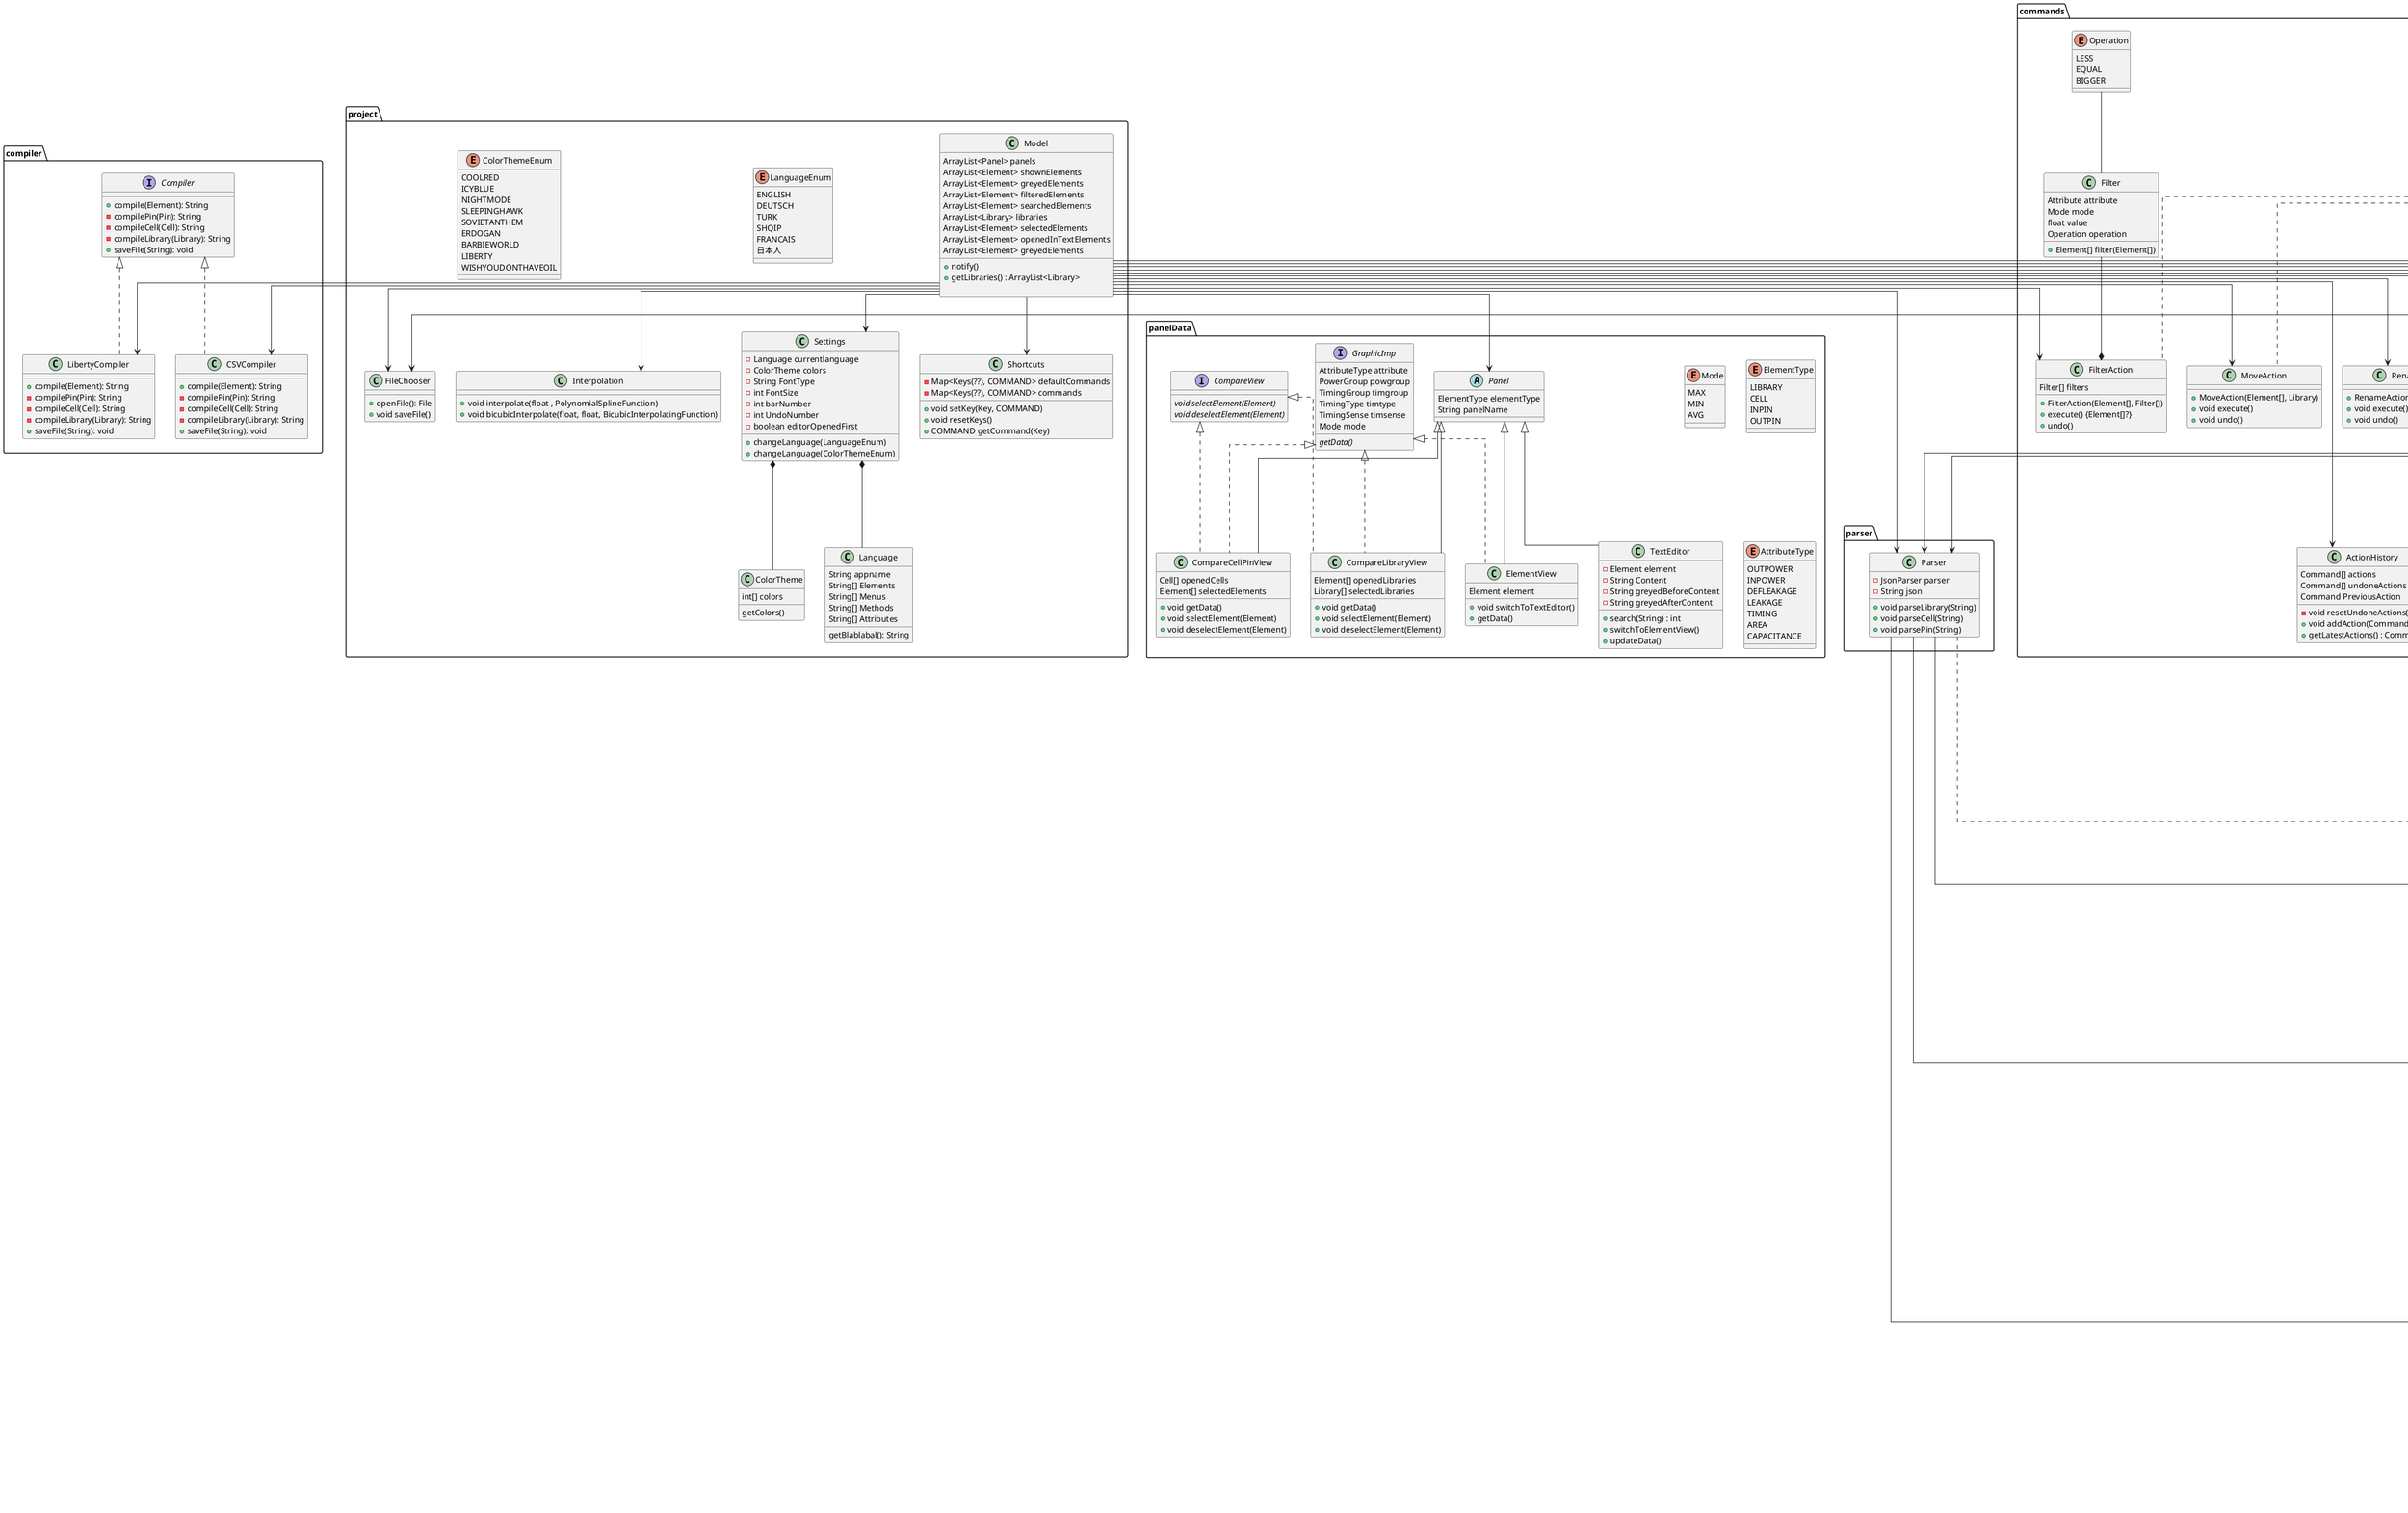 @startuml Hallo
skinparam linetype ortho
!startsub DIAGRAM
package panelData{
    enum Mode{
        MAX
        MIN
        AVG
    }
    enum ElementType {
        LIBRARY
        CELL
        INPIN
        OUTPIN
    }
    enum AttributeType{
        OUTPOWER
        INPOWER
        DEFLEAKAGE
        LEAKAGE
        TIMING
        AREA
        CAPACITANCE
    }
    abstract class Panel{
        ElementType elementType
        String panelName
    }
    class TextEditor extends Panel{
        - Element element
        - String Content
        - String greyedBeforeContent
        - String greyedAfterContent
        __
        + search(String) : int
        + switchToElementView()
        + updateData()
    }
    interface GraphicImp{
        AttributeType attribute
        PowerGroup powgroup
        TimingGroup timgroup
        TimingType timtype
        TimingSense timsense
        Mode mode
        __
        {abstract} getData()
    }
    interface CompareView{
        __
        {abstract} void selectElement(Element)
        {abstract} void deselectElement(Element)
    }
    class CompareLibraryView extends Panel implements GraphicImp, CompareView{
        Element[] openedLibraries
        Library[] selectedLibraries
        __
        + void getData()
        + void selectElement(Element)
        + void deselectElement(Element)
    }
    class CompareCellPinView extends Panel implements GraphicImp, CompareView{
        Cell[] openedCells
        Element[] selectedElements
        __
        + void getData()
        + void selectElement(Element)
        + void deselectElement(Element)
    }
    class ElementView extends Panel implements GraphicImp{
        Element element
        __
        + void switchToTextEditor()
        + getData()
    }
}
/' package panelData{
        enum Mode{
            MAX
            MIN
            AVG
        }
        enum ElementType {
            LIBRARY
            CELL
            INPIN
            OUTPIN
        }
        enum AttributeType{
            OUTPOWER
            INPOWER
            DEFLEAKAGE
            LEAKAGE
            TIMING
            AREA
            CAPACITANCE
        }
        abstract class Panel{
            ElementType elementType
            String panelName
        }
        class TextEditor extends Panel{
            - Element element
            - String Content
            - String greyedBeforeContent
            - String greyedAfterContent
            __
            + search(String) : int
            + switchToElementView()
            + updateData()
        }
        interface GraphicImp{
            AttributeType attribute
            PowerGroup powgroup
            TimingGroup timgroup
            TimingType timtype
            TimingSense timsense
            Mode mode
            __
            {abstract} getData()
        }
        interface CompareView{
            __
            {abstract} void selectElement(Element)
            {abstract} void deselectElement(Element)
        }
        class CompareLibraryView extends Panel implements GraphicImp, CompareView{
            Element[] openedLibraries
            Library[] selectedLibraries
            __
            + void getData()
            + void selectElement(Element)
            + void deselectElement(Element)
        }
        class CompareCellPinView extends Panel implements GraphicImp, CompareView{
            Cell[] openedCells
            Element[] selectedElements
            __
            + void getData()
            + void selectElement(Element)
            + void deselectElement(Element)
        }
        class ElementView extends Panel implements GraphicImp{
            Element element
            __
            + void switchToTextEditor()
            + getData()
        }
    }'/
package element{
    class Stat {
        -float min 
        -float max
        -float avg
        -float median
    }
    package attribute {
        abstract class Attribute{ 
            __
            # void calculate()
            + void scale(int)
        }
        enum TimingSense {
        POSITIVE
        NEGATIVE
        NON
        }
        enum TimingType {
        COMBINATIONAL
        COMBRISE
        COMBFALL
        TSDISABLE
        TSENABLE
        TSDISABLERISE
        TSDISABLEFALL
        TSENABLERISE
        TSENABLEFALL
        }
        enum TimingGroup {
        CELLRISE
        CELLFALL
        FALLTRANSITION
        RISETRANSITION
        }
        enum PowerGroup {
        RISEPOWER
        FALLPOWER
        POWER
        }
        class Timing implements Attribute {
            -TimingSense timsense
            -TimingType timtype
            -TimingGroup timgroup
            -float[][] values
            -InputPin relatedPin
            -Stat stats
            __
            + void calculate()
        }
        class InputPower implements Attribute {
            -PowerGroup powgroup
            -float[] values
            -Stat stats
            __
            + void calculate()
        }
        class OutputPower implements Attribute {
            -PowerGroup powgroup 
            -float[][] values
            -InputPin relatedPin
            -Stat stats
            __
            + void calculate()
        }
        class Leakage implements Attribute {
            float[] values
            -Stat stats
            __
            + void calculate()
        }
    }
    abstract class Element{
        - String name
        __
        + {abstract} void calculate()
        + getName() : String
        + {static} compare(Element, Element) : int
    }
    
    class Library{
        - List<TimingSense> availableTimSen
        - List<TimingGroup> availableTimGr
        - List<TimingType> availableTimType
        - List<PowerGroup> availableOutputPower
        - List<PowerGroup> availableInputPower
        - float[] index1
        - float[] index2
        - String path
        - String[] fileData
        - Cell[] cells
        - float averageDefaultLeakage
        - Map<Sense<Group<Type, Stat>>> timingStat
        - Map<Group, Stat> inPowerStat
        - Map<Group, Stat> outPowerStat
        __
        + void calculateLeakage()
        + void calculateInPow()
        + void calculateOutPow()
        + void calculateTiming()
        + getPath() : String
        + void setPath(String)
    }
    class Cell{
        - List<TimingSense> availableTimSen
        - List<TimingGroup> availableTimGr
        - List<TimingType> availableTimType
        - List<PowerGroup> availableOutputPower
        - List<PowerGroup> availableInputPower
        - Library parentLibrary
        - InputPin[] inPins
        - OutputPin[] outPins
        - Leakage[] leakages
        - Map<Sense<Group<Type, Stat>>> timingStat
        - Map<Group, Stat> inPowerStat
        - Map<Group, Stat> outPowerStat
        __
        + void calculateLeakage()
        + void calculateInPow()
        + void calculateOutPow()
        + void calculateTiming()
        + getName() : String
        + void setName(String)
        
    }
    abstract class Pin{
        - Cell parentCell
        - float capacitance
        - List<PowerGroup> availablePower
        __
        + getName() : String
        + void setName(String)
        
    }
    class InputPin{
        - InputPower[] inputPowers
        __
        + void calculatePower()
    }
    class OutputPin{
        - List<TimingSense> availableTimSen
        - List<TimingGroup> availableTimGr
        - List<TimingType> availableTimType
        - OutputPower[] outputPowers
        - Timing[] timings
        __
        + void calculatePower()
        + void calculateTiming()
    }
}


package exceptions{
    interface Exception
    class InvalidComparisonException
    class InvalidFileFormatException
    class ExceedingFileSizeException
}
package commands{
    interface Command{
        __
        # void execute()
        # void undo()
    }
    class ActionHistory{
        Command[] actions
        Command[] undoneActions
        Command PreviousAction
        __
        - void resetUndoneActions()
        + void addAction(Command)
        + getLatestActions() : Command
    }
    class CreateLibrary implements Command{
        __
        + CreateLibrary(String)
        + void execute()
        + void undo()
    }
    class Scale implements Command{
        __
        + Scale(Attribute, float)
        + void execute()
        + void undo()
    }
    class ElementSearchAction implements Command{
        __
        + SearchAction(String, Element[])
        + execute() {Element[]???}
        + undo()
    }
    class EditorSearchAction implements Command{
        __
        + SearchAction(String, String)
        + execute() 
        + undo()
    }
    class FilterAction implements Command{
        Filter[] filters
        __
        + FilterAction(Element[], Filter[])
        + execute() {Element[]?}
        + undo()
    }
    class TextEdit implements Command{
        __
        + TextEdit (String, Element)
        + void execute()
        + void undo()
    }
    class UndoAction implements Command{
        __
        + UndoAction()
        + void execute()
        + coid undo()
    }
    class MergeAction implements Command{
        __
        + MergeAction(Library[])
        + void execute()
        + void undo ()
    }
    class DeleteAction implements Command{
        __
        + DeleteAction(Cell)
        + void execute()
        + void undo()
    }
    class RemoveAction implements Command{
        __
        + RemoveAction(Library)
        + void execute()
        + void undo()
    }
    class MoveAction implements Command{
        __
        + MoveAction(Element[], Library)
        + void execute()
        + void undo()
    }
    class RenameAction implements Command{
        __
        + RenameAction(Element, String)
        + void execute()
        + void undo()
    }
    enum Operation{
        LESS
        EQUAL
        BIGGER
    }
    class Filter{
        Attribute attribute
        Mode mode
        float value
        Operation operation
        __
        + Element[] filter(Element[])
    }
    
    class OpenFileAction implements Command {
        __
        + OpenFileAction()
        + void execute()
        + void undo()
    }
    OpenFileAction -- RemoveAction
    /'class SelectStatAction implements Command{
        __
        + SelectStatAction(String)
        + void execute()
        + void undo()
    }
    class SelectDropdownAction implements Command {
        + SelectDropdownAction(String)
        + void execute()
        + void undo()
    }
    class SelectCompareAction implements Command {
        + SelectCompareAction(Element)
        + void execute()
        + void undo()
    }
    '/
}


package parser{ 
    class Parser {
    - JsonParser parser
    - String json
    __
    + void parseLibrary(String)
    + void parseCell(String)
    + void parsePin(String)
    }
}
package compiler {
    interface Compiler{
    + compile(Element): String
    - compilePin(Pin): String
    - compileCell(Cell): String
    - compileLibrary(Library): String
    + saveFile(String): void
    }
    class CSVCompiler implements Compiler{
    __
    + compile(Element): String
    - compilePin(Pin): String
    - compileCell(Cell): String
    - compileLibrary(Library): String
    + saveFile(String): void
    }
    class LibertyCompiler implements Compiler{
    + compile(Element): String
    - compilePin(Pin): String
    - compileCell(Cell): String
    - compileLibrary(Library): String
    + saveFile(String): void
    }
}

package project {
    class Model {
    ArrayList<Panel> panels
    ArrayList<Element> shownElements
    ArrayList<Element> greyedElements
    ArrayList<Element> filteredElements
    ArrayList<Element> searchedElements
    ArrayList<Library> libraries
    ArrayList<Element> selectedElements
    ArrayList<Element> openedInTextElements
    ArrayList<Element> greyedElements
    __
    + notify()
    + getLibraries() : ArrayList<Library>

    }
    class FileChooser{
    + openFile(): File
    + void saveFile()
    }
    class Interpolation{
        __
        + void interpolate(float , PolynomialSplineFunction)
        + void bicubicInterpolate(float, float, BicubicInterpolatingFunction)
    }
enum LanguageEnum{
        ENGLISH
        DEUTSCH
        TURK
        SHQIP
        FRANCAIS
        日本人
    }
    enum ColorThemeEnum{
        COOLRED
        ICYBLUE
        NIGHTMODE
        SLEEPINGHAWK
        SOVIETANTHEM
        ERDOGAN
        BARBIEWORLD
        LIBERTY
        WISHYOUDONTHAVEOIL
    }
    class Settings{
        - Language currentlanguage
        - ColorTheme colors
        - String FontType
        - int FontSize
        - int barNumber
        - int UndoNumber
        - boolean editorOpenedFirst
        __
        + changeLanguage(LanguageEnum)
        + changeLanguage(ColorThemeEnum)
    }
    class ColorTheme{
        int[] colors
        __
        getColors()
    }
    class Language{
        String appname
        String[] Elements
        String[] Menus
        String[] Methods
        String[] Attributes
        __
        getBlablabal(): String
    }
    Settings *-- ColorTheme
    Settings *-- Language
    class Shortcuts{
    - Map<Keys(??), COMMAND> defaultCommands
    - Map<Keys(??), COMMAND> commands
    __
    + void setKey(Key, COMMAND)
    + void resetKeys()
    + COMMAND getCommand(Key)
    }
}
Model --> Interpolation
Model --> Settings
Model --> Shortcuts
Model --> FileChooser
Model --> Parser
Model --> Panel
MergeAction ..> Library :  <<creates>> 
Parser ..> Library: <<creates>>
Model --> MergeAction
Model --> FilterAction
Model --> UndoAction
Model --> RenameAction
Model --> DeleteAction
Model --> TextEdit
Model --> MoveAction
Model --> RemoveAction
Model --> LibertyCompiler
Model --> CSVCompiler
Model --> ActionHistory
Model --> OpenFileAction
TextEdit --> Parser
Parser --> Library
Parser --> Cell
Parser --> Pin
/'SelectDropdownAction --> Attribute
SelectStatAction --> Attribute '/
OpenFileAction --> FileChooser
OpenFileAction --> Parser
UndoAction --> ActionHistory
Filter --* FilterAction
Element <|-- Library
Element <|-- Cell
Element <|-- Pin
Pin <|-- InputPin
Pin <|-- OutputPin
Operation -- Filter
TimingSense -- Timing
TimingType -- Timing
TimingGroup -- Timing
PowerGroup -- OutputPower
PowerGroup -- InputPower
Library *-- Cell
Cell *-- Pin
Exception --> InvalidComparisonException 
Exception --> InvalidFileFormatException
Exception --> ExceedingFileSizeException
!endsub


/' alignment1 '/
/'
Controller -[hidden]-> project
commands -[hidden]> project
project -[hidden]> exceptions
parser -[hidden]> element
commands -[hidden]-> compiler
PowerGroup -[hidden]> Attribute
commands -[hidden]> compiler
'/


/' alignment2 '/
/'
Controller -[hidden]> project
project -[hidden]> compiler
compiler -[hidden]-> parser
parser -[hidden]> element
project-[hidden]> commands
'/


/' alignment3 '/

Controller -[hidden]-> model
project -[hidden]> compiler
compiler -[hidden]-> parser
parser -[hidden]> element
project-[hidden]> commands
@enduml
